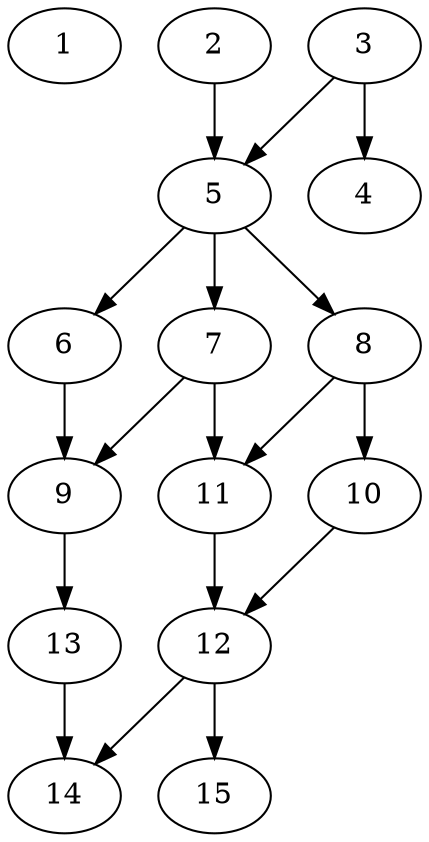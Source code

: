 // DAG automatically generated by daggen at Thu Oct  3 13:59:27 2019
// ./daggen --dot -n 15 --ccr 0.3 --fat 0.5 --regular 0.9 --density 0.7 --mindata 5242880 --maxdata 52428800 
digraph G {
  1 [size="88104960", alpha="0.12", expect_size="26431488"] 
  2 [size="121337173", alpha="0.12", expect_size="36401152"] 
  2 -> 5 [size ="36401152"]
  3 [size="148708693", alpha="0.11", expect_size="44612608"] 
  3 -> 4 [size ="44612608"]
  3 -> 5 [size ="44612608"]
  4 [size="20217173", alpha="0.16", expect_size="6065152"] 
  5 [size="49524053", alpha="0.16", expect_size="14857216"] 
  5 -> 6 [size ="14857216"]
  5 -> 7 [size ="14857216"]
  5 -> 8 [size ="14857216"]
  6 [size="144090453", alpha="0.14", expect_size="43227136"] 
  6 -> 9 [size ="43227136"]
  7 [size="77250560", alpha="0.14", expect_size="23175168"] 
  7 -> 9 [size ="23175168"]
  7 -> 11 [size ="23175168"]
  8 [size="110062933", alpha="0.18", expect_size="33018880"] 
  8 -> 10 [size ="33018880"]
  8 -> 11 [size ="33018880"]
  9 [size="23982080", alpha="0.04", expect_size="7194624"] 
  9 -> 13 [size ="7194624"]
  10 [size="166287360", alpha="0.12", expect_size="49886208"] 
  10 -> 12 [size ="49886208"]
  11 [size="160006827", alpha="0.15", expect_size="48002048"] 
  11 -> 12 [size ="48002048"]
  12 [size="97378987", alpha="0.14", expect_size="29213696"] 
  12 -> 14 [size ="29213696"]
  12 -> 15 [size ="29213696"]
  13 [size="34498560", alpha="0.01", expect_size="10349568"] 
  13 -> 14 [size ="10349568"]
  14 [size="123723093", alpha="0.14", expect_size="37116928"] 
  15 [size="91931307", alpha="0.12", expect_size="27579392"] 
}
